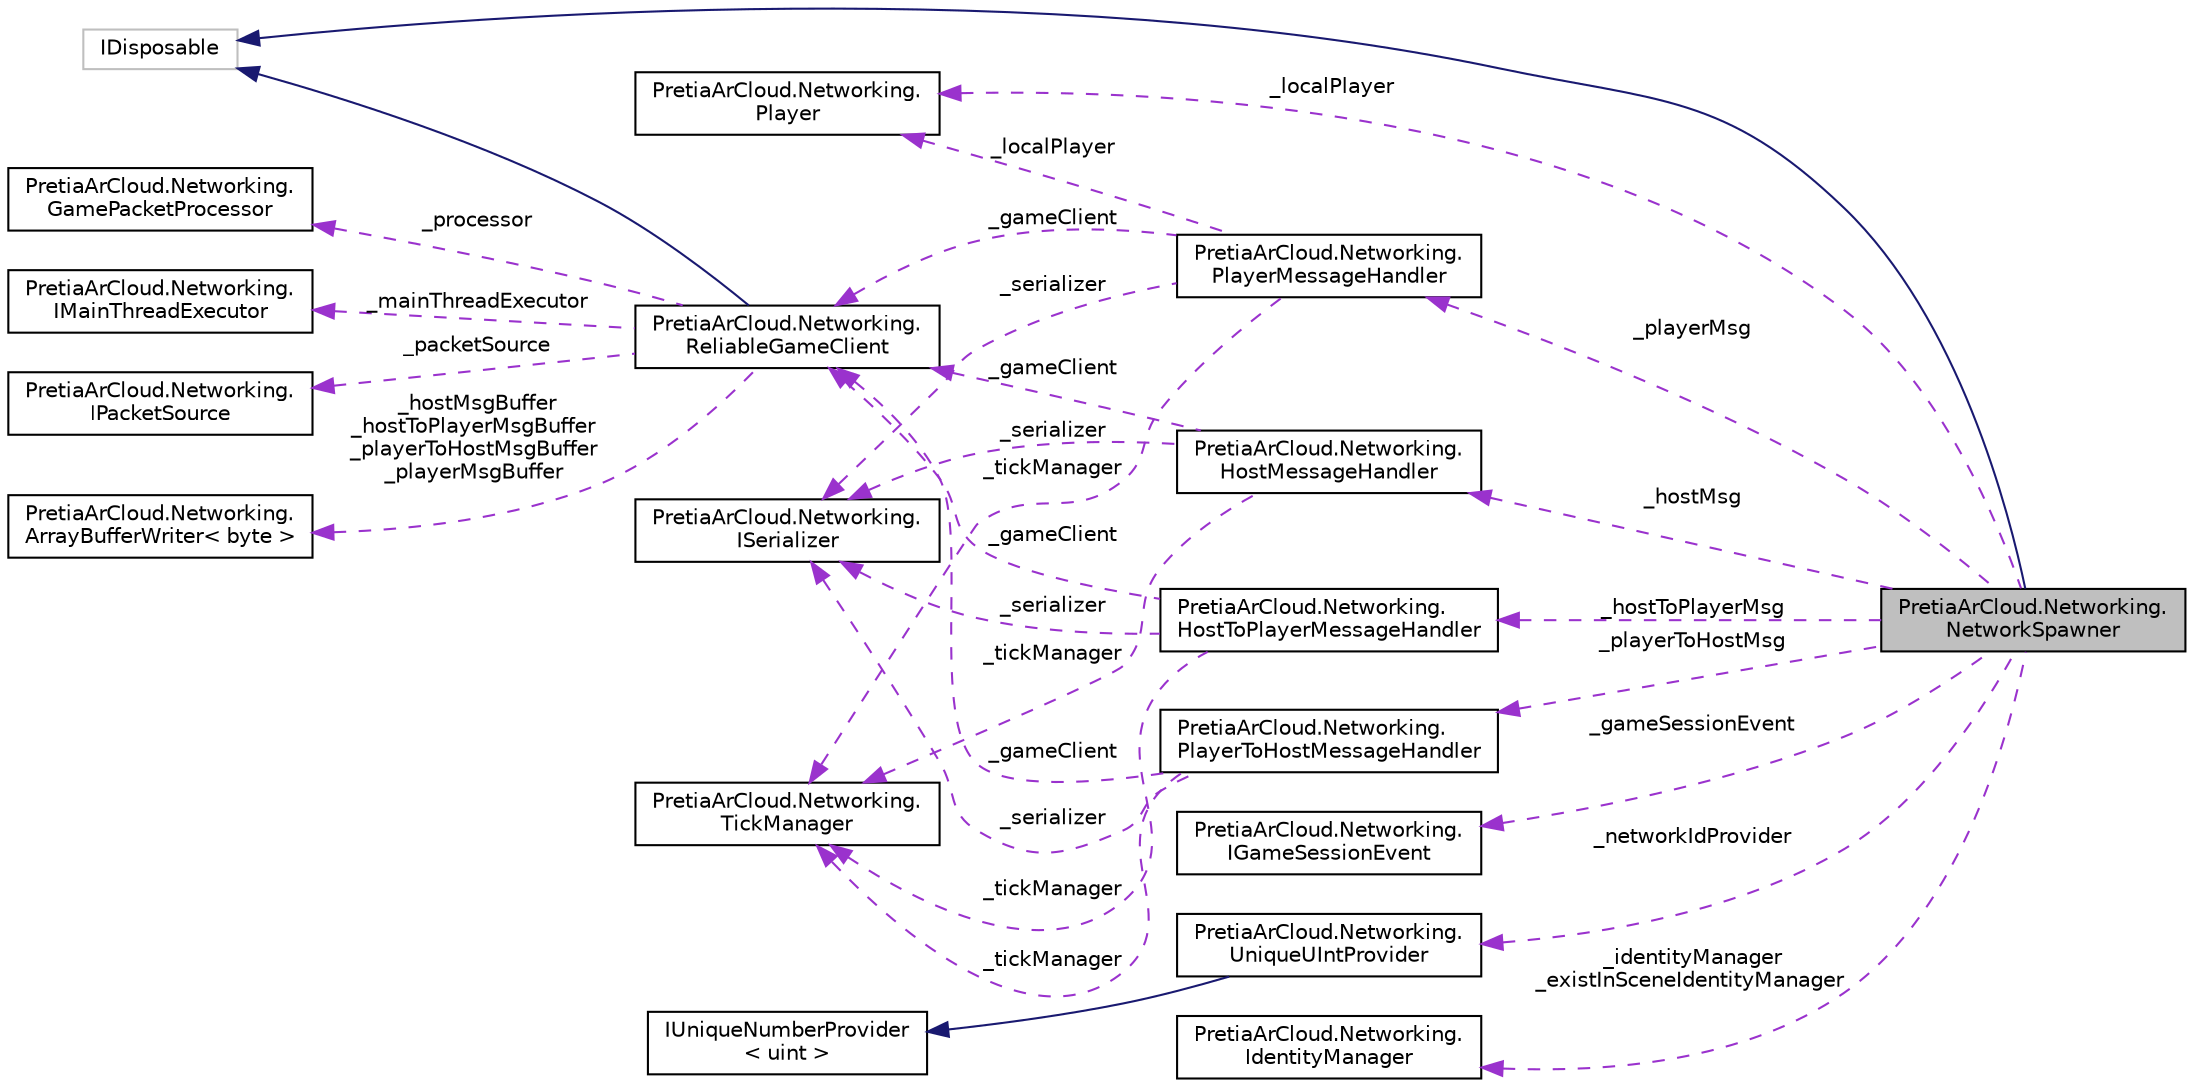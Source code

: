 digraph "PretiaArCloud.Networking.NetworkSpawner"
{
 // LATEX_PDF_SIZE
  edge [fontname="Helvetica",fontsize="10",labelfontname="Helvetica",labelfontsize="10"];
  node [fontname="Helvetica",fontsize="10",shape=record];
  rankdir="LR";
  Node1 [label="PretiaArCloud.Networking.\lNetworkSpawner",height=0.2,width=0.4,color="black", fillcolor="grey75", style="filled", fontcolor="black",tooltip=" "];
  Node2 -> Node1 [dir="back",color="midnightblue",fontsize="10",style="solid",fontname="Helvetica"];
  Node2 [label="IDisposable",height=0.2,width=0.4,color="grey75", fillcolor="white", style="filled",tooltip=" "];
  Node3 -> Node1 [dir="back",color="darkorchid3",fontsize="10",style="dashed",label=" _localPlayer" ,fontname="Helvetica"];
  Node3 [label="PretiaArCloud.Networking.\lPlayer",height=0.2,width=0.4,color="black", fillcolor="white", style="filled",URL="$classPretiaArCloud_1_1Networking_1_1Player.html",tooltip=" "];
  Node4 -> Node1 [dir="back",color="darkorchid3",fontsize="10",style="dashed",label=" _playerMsg" ,fontname="Helvetica"];
  Node4 [label="PretiaArCloud.Networking.\lPlayerMessageHandler",height=0.2,width=0.4,color="black", fillcolor="white", style="filled",URL="$classPretiaArCloud_1_1Networking_1_1PlayerMessageHandler.html",tooltip=" "];
  Node3 -> Node4 [dir="back",color="darkorchid3",fontsize="10",style="dashed",label=" _localPlayer" ,fontname="Helvetica"];
  Node5 -> Node4 [dir="back",color="darkorchid3",fontsize="10",style="dashed",label=" _gameClient" ,fontname="Helvetica"];
  Node5 [label="PretiaArCloud.Networking.\lReliableGameClient",height=0.2,width=0.4,color="black", fillcolor="white", style="filled",URL="$classPretiaArCloud_1_1Networking_1_1ReliableGameClient.html",tooltip=" "];
  Node2 -> Node5 [dir="back",color="midnightblue",fontsize="10",style="solid",fontname="Helvetica"];
  Node6 -> Node5 [dir="back",color="darkorchid3",fontsize="10",style="dashed",label=" _hostMsgBuffer\n_hostToPlayerMsgBuffer\n_playerToHostMsgBuffer\n_playerMsgBuffer" ,fontname="Helvetica"];
  Node6 [label="PretiaArCloud.Networking.\lArrayBufferWriter\< byte \>",height=0.2,width=0.4,color="black", fillcolor="white", style="filled",URL="$classPretiaArCloud_1_1Networking_1_1ArrayBufferWriter.html",tooltip=" "];
  Node7 -> Node5 [dir="back",color="darkorchid3",fontsize="10",style="dashed",label=" _processor" ,fontname="Helvetica"];
  Node7 [label="PretiaArCloud.Networking.\lGamePacketProcessor",height=0.2,width=0.4,color="black", fillcolor="white", style="filled",URL="$classPretiaArCloud_1_1Networking_1_1GamePacketProcessor.html",tooltip=" "];
  Node8 -> Node5 [dir="back",color="darkorchid3",fontsize="10",style="dashed",label=" _mainThreadExecutor" ,fontname="Helvetica"];
  Node8 [label="PretiaArCloud.Networking.\lIMainThreadExecutor",height=0.2,width=0.4,color="black", fillcolor="white", style="filled",URL="$interfacePretiaArCloud_1_1Networking_1_1IMainThreadExecutor.html",tooltip=" "];
  Node9 -> Node5 [dir="back",color="darkorchid3",fontsize="10",style="dashed",label=" _packetSource" ,fontname="Helvetica"];
  Node9 [label="PretiaArCloud.Networking.\lIPacketSource",height=0.2,width=0.4,color="black", fillcolor="white", style="filled",URL="$interfacePretiaArCloud_1_1Networking_1_1IPacketSource.html",tooltip=" "];
  Node10 -> Node4 [dir="back",color="darkorchid3",fontsize="10",style="dashed",label=" _tickManager" ,fontname="Helvetica"];
  Node10 [label="PretiaArCloud.Networking.\lTickManager",height=0.2,width=0.4,color="black", fillcolor="white", style="filled",URL="$classPretiaArCloud_1_1Networking_1_1TickManager.html",tooltip=" "];
  Node11 -> Node4 [dir="back",color="darkorchid3",fontsize="10",style="dashed",label=" _serializer" ,fontname="Helvetica"];
  Node11 [label="PretiaArCloud.Networking.\lISerializer",height=0.2,width=0.4,color="black", fillcolor="white", style="filled",URL="$interfacePretiaArCloud_1_1Networking_1_1ISerializer.html",tooltip=" "];
  Node12 -> Node1 [dir="back",color="darkorchid3",fontsize="10",style="dashed",label=" _playerToHostMsg" ,fontname="Helvetica"];
  Node12 [label="PretiaArCloud.Networking.\lPlayerToHostMessageHandler",height=0.2,width=0.4,color="black", fillcolor="white", style="filled",URL="$classPretiaArCloud_1_1Networking_1_1PlayerToHostMessageHandler.html",tooltip=" "];
  Node5 -> Node12 [dir="back",color="darkorchid3",fontsize="10",style="dashed",label=" _gameClient" ,fontname="Helvetica"];
  Node10 -> Node12 [dir="back",color="darkorchid3",fontsize="10",style="dashed",label=" _tickManager" ,fontname="Helvetica"];
  Node11 -> Node12 [dir="back",color="darkorchid3",fontsize="10",style="dashed",label=" _serializer" ,fontname="Helvetica"];
  Node13 -> Node1 [dir="back",color="darkorchid3",fontsize="10",style="dashed",label=" _hostToPlayerMsg" ,fontname="Helvetica"];
  Node13 [label="PretiaArCloud.Networking.\lHostToPlayerMessageHandler",height=0.2,width=0.4,color="black", fillcolor="white", style="filled",URL="$classPretiaArCloud_1_1Networking_1_1HostToPlayerMessageHandler.html",tooltip=" "];
  Node5 -> Node13 [dir="back",color="darkorchid3",fontsize="10",style="dashed",label=" _gameClient" ,fontname="Helvetica"];
  Node10 -> Node13 [dir="back",color="darkorchid3",fontsize="10",style="dashed",label=" _tickManager" ,fontname="Helvetica"];
  Node11 -> Node13 [dir="back",color="darkorchid3",fontsize="10",style="dashed",label=" _serializer" ,fontname="Helvetica"];
  Node14 -> Node1 [dir="back",color="darkorchid3",fontsize="10",style="dashed",label=" _networkIdProvider" ,fontname="Helvetica"];
  Node14 [label="PretiaArCloud.Networking.\lUniqueUIntProvider",height=0.2,width=0.4,color="black", fillcolor="white", style="filled",URL="$classPretiaArCloud_1_1Networking_1_1UniqueUIntProvider.html",tooltip=" "];
  Node15 -> Node14 [dir="back",color="midnightblue",fontsize="10",style="solid",fontname="Helvetica"];
  Node15 [label="IUniqueNumberProvider\l\< uint \>",height=0.2,width=0.4,color="black", fillcolor="white", style="filled",URL="$interfacePretiaArCloud_1_1Networking_1_1IUniqueNumberProvider.html",tooltip=" "];
  Node16 -> Node1 [dir="back",color="darkorchid3",fontsize="10",style="dashed",label=" _gameSessionEvent" ,fontname="Helvetica"];
  Node16 [label="PretiaArCloud.Networking.\lIGameSessionEvent",height=0.2,width=0.4,color="black", fillcolor="white", style="filled",URL="$interfacePretiaArCloud_1_1Networking_1_1IGameSessionEvent.html",tooltip=" "];
  Node17 -> Node1 [dir="back",color="darkorchid3",fontsize="10",style="dashed",label=" _hostMsg" ,fontname="Helvetica"];
  Node17 [label="PretiaArCloud.Networking.\lHostMessageHandler",height=0.2,width=0.4,color="black", fillcolor="white", style="filled",URL="$classPretiaArCloud_1_1Networking_1_1HostMessageHandler.html",tooltip=" "];
  Node5 -> Node17 [dir="back",color="darkorchid3",fontsize="10",style="dashed",label=" _gameClient" ,fontname="Helvetica"];
  Node10 -> Node17 [dir="back",color="darkorchid3",fontsize="10",style="dashed",label=" _tickManager" ,fontname="Helvetica"];
  Node11 -> Node17 [dir="back",color="darkorchid3",fontsize="10",style="dashed",label=" _serializer" ,fontname="Helvetica"];
  Node18 -> Node1 [dir="back",color="darkorchid3",fontsize="10",style="dashed",label=" _identityManager\n_existInSceneIdentityManager" ,fontname="Helvetica"];
  Node18 [label="PretiaArCloud.Networking.\lIdentityManager",height=0.2,width=0.4,color="black", fillcolor="white", style="filled",URL="$classPretiaArCloud_1_1Networking_1_1IdentityManager.html",tooltip=" "];
}
